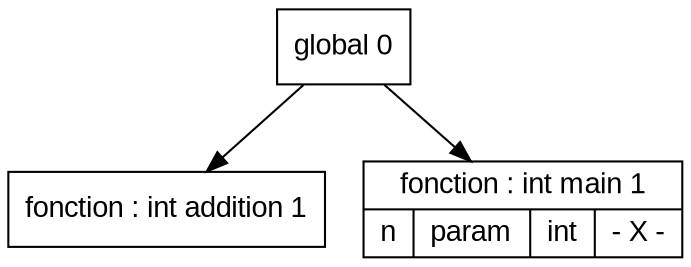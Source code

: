 digraph "tds"{

	node [fontname="Arial"];

	N1 [shape=record label="{ fonction : int addition 1
	}"];

	N2 [shape=record label="{ fonction : int main 1
	| { n | param | int | - X - }
	}"];

	N0 [shape=record label="{ global 0
	}"];


	N0 -> N1; 
	N0 -> N2; 
}
